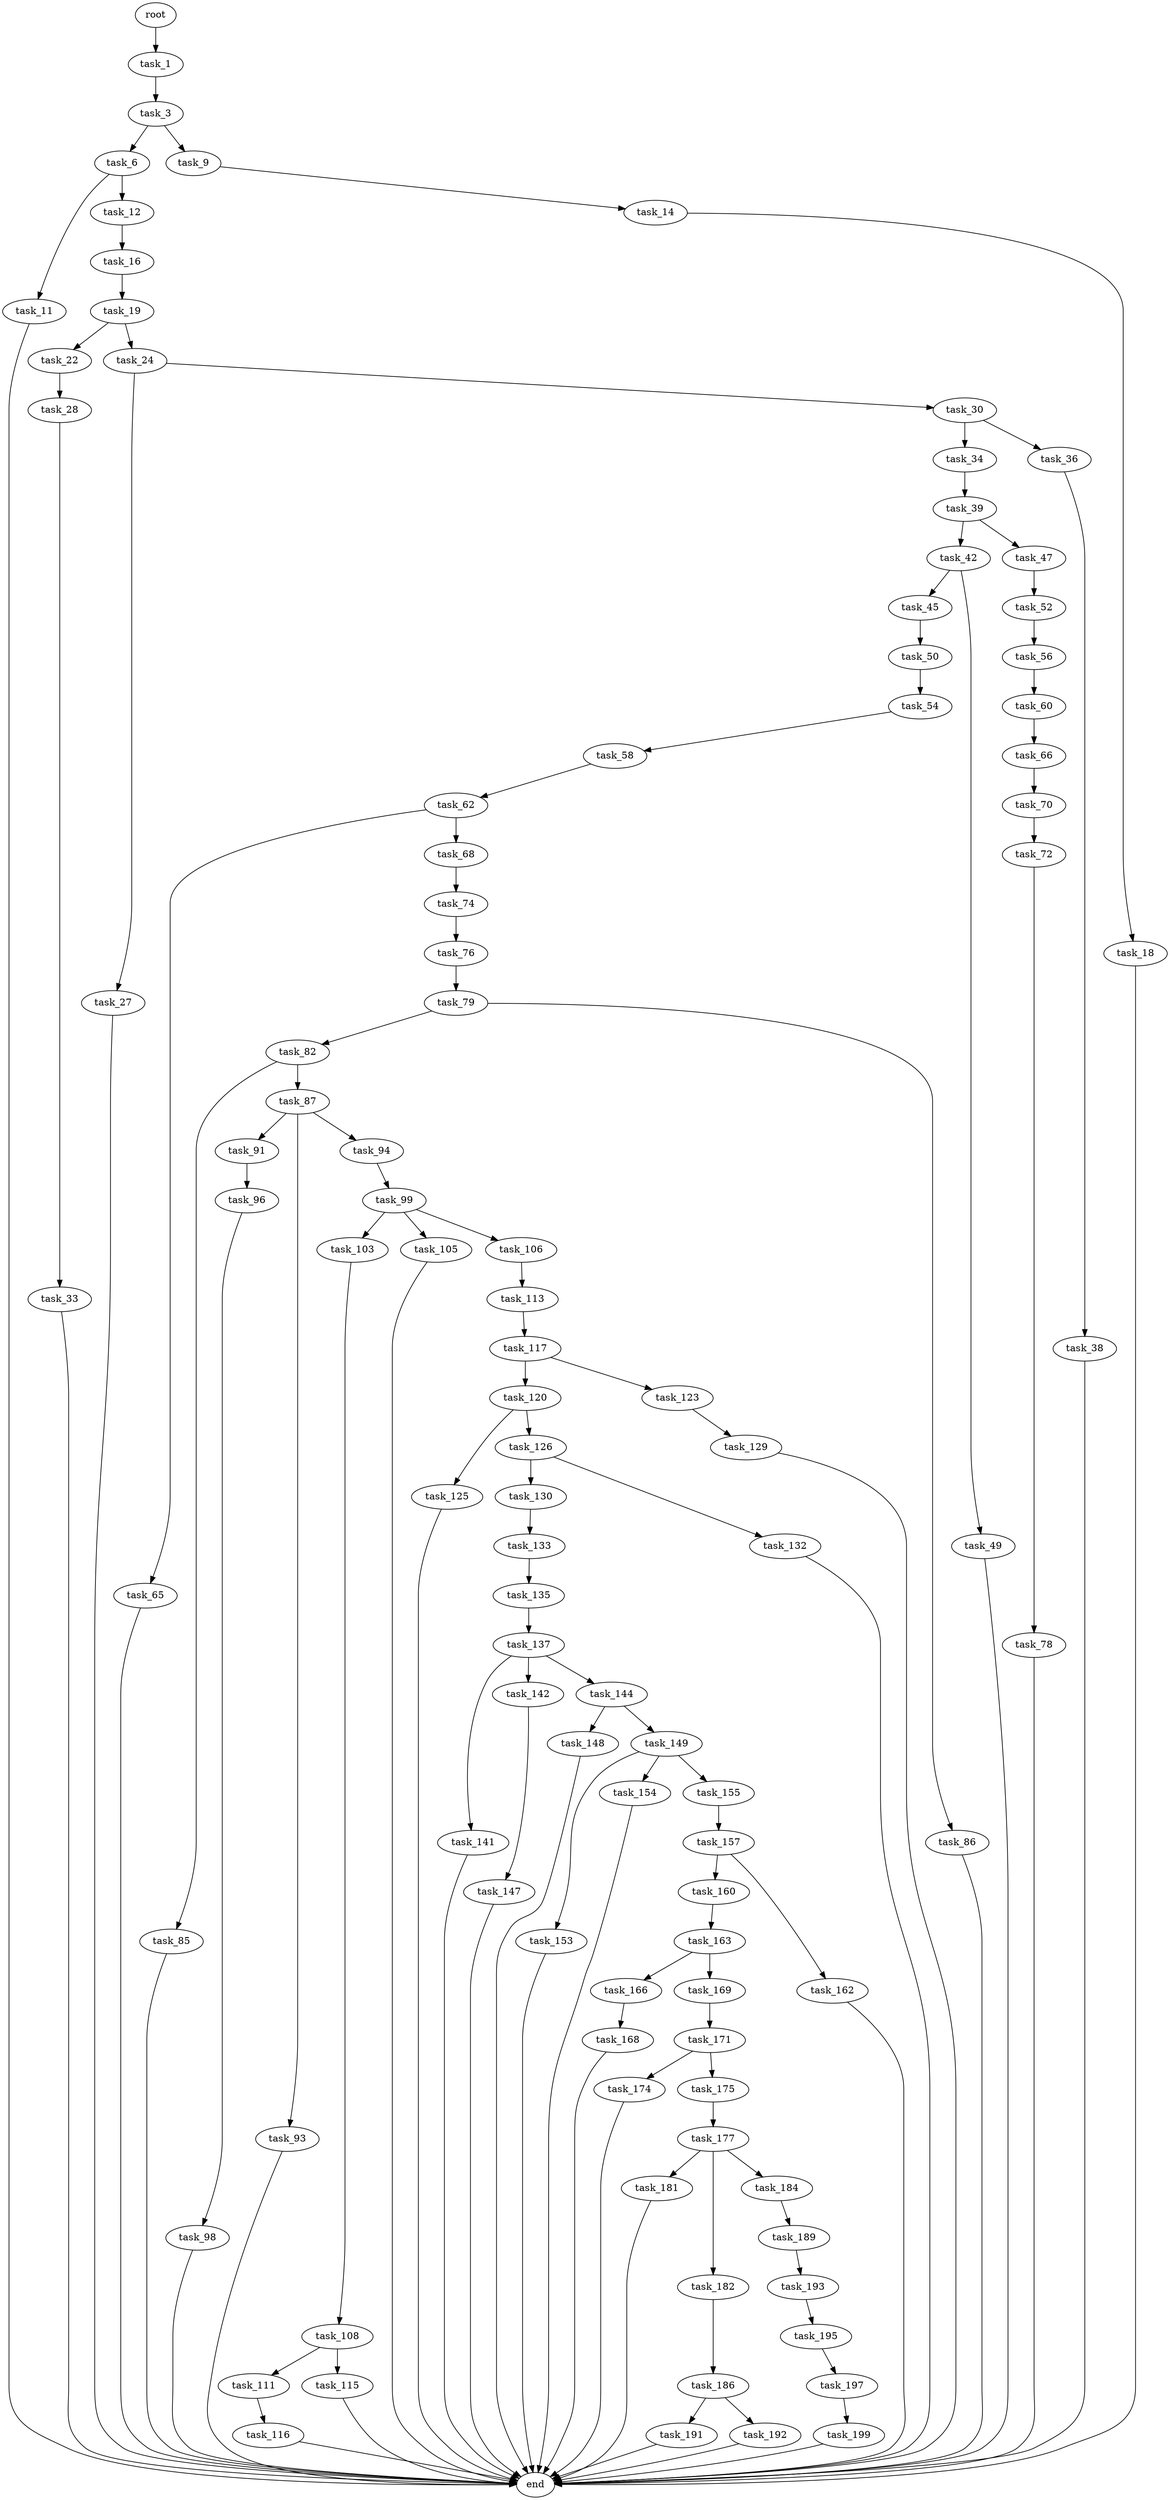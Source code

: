 digraph G {
  root [size="0.000000"];
  task_1 [size="1426012619235.000000"];
  task_3 [size="43357817181.000000"];
  task_6 [size="10279529040.000000"];
  task_9 [size="549755813888.000000"];
  task_11 [size="549755813888.000000"];
  task_12 [size="1073741824000.000000"];
  task_14 [size="12434448448.000000"];
  end [size="0.000000"];
  task_16 [size="1898881678.000000"];
  task_18 [size="108530490619.000000"];
  task_19 [size="308428144391.000000"];
  task_22 [size="134217728000.000000"];
  task_24 [size="222633093546.000000"];
  task_28 [size="28991029248.000000"];
  task_27 [size="12035976186.000000"];
  task_30 [size="132926238504.000000"];
  task_33 [size="28991029248.000000"];
  task_34 [size="68719476736.000000"];
  task_36 [size="6070905222.000000"];
  task_39 [size="6790982328.000000"];
  task_38 [size="231928233984.000000"];
  task_42 [size="236853263130.000000"];
  task_47 [size="368293445632.000000"];
  task_45 [size="368293445632.000000"];
  task_49 [size="588212489540.000000"];
  task_50 [size="7492632749.000000"];
  task_52 [size="19294966742.000000"];
  task_54 [size="68719476736.000000"];
  task_56 [size="77220237529.000000"];
  task_58 [size="9542685453.000000"];
  task_60 [size="425938328563.000000"];
  task_62 [size="68719476736.000000"];
  task_66 [size="875517851515.000000"];
  task_65 [size="549755813888.000000"];
  task_68 [size="2832476057.000000"];
  task_70 [size="231928233984.000000"];
  task_74 [size="73805048208.000000"];
  task_72 [size="549755813888.000000"];
  task_78 [size="133575537260.000000"];
  task_76 [size="64970170171.000000"];
  task_79 [size="430548361256.000000"];
  task_82 [size="32733573781.000000"];
  task_86 [size="140244799087.000000"];
  task_85 [size="782757789696.000000"];
  task_87 [size="287549616874.000000"];
  task_91 [size="22580330605.000000"];
  task_93 [size="7873018369.000000"];
  task_94 [size="231928233984.000000"];
  task_96 [size="782757789696.000000"];
  task_99 [size="19744194664.000000"];
  task_98 [size="549755813888.000000"];
  task_103 [size="8589934592.000000"];
  task_105 [size="8589934592.000000"];
  task_106 [size="5241924514.000000"];
  task_108 [size="368293445632.000000"];
  task_113 [size="46388971612.000000"];
  task_111 [size="782757789696.000000"];
  task_115 [size="334358953948.000000"];
  task_116 [size="368293445632.000000"];
  task_117 [size="40970374470.000000"];
  task_120 [size="134217728000.000000"];
  task_123 [size="6270993259.000000"];
  task_125 [size="134217728000.000000"];
  task_126 [size="291716688276.000000"];
  task_129 [size="1073741824000.000000"];
  task_130 [size="131301825000.000000"];
  task_132 [size="2069991926.000000"];
  task_133 [size="85351597527.000000"];
  task_135 [size="68719476736.000000"];
  task_137 [size="422512131964.000000"];
  task_141 [size="134217728000.000000"];
  task_142 [size="42218504275.000000"];
  task_144 [size="1073741824000.000000"];
  task_147 [size="134217728000.000000"];
  task_148 [size="297615316023.000000"];
  task_149 [size="5168044822.000000"];
  task_153 [size="25321463094.000000"];
  task_154 [size="134217728000.000000"];
  task_155 [size="1073741824000.000000"];
  task_157 [size="262380693952.000000"];
  task_160 [size="549755813888.000000"];
  task_162 [size="6829639919.000000"];
  task_163 [size="28991029248.000000"];
  task_166 [size="23519606038.000000"];
  task_169 [size="320967098113.000000"];
  task_168 [size="34491174276.000000"];
  task_171 [size="20254031207.000000"];
  task_174 [size="28991029248.000000"];
  task_175 [size="25687812179.000000"];
  task_177 [size="246414367097.000000"];
  task_181 [size="134217728000.000000"];
  task_182 [size="534357012291.000000"];
  task_184 [size="10711607776.000000"];
  task_186 [size="231928233984.000000"];
  task_189 [size="1360021637777.000000"];
  task_191 [size="549755813888.000000"];
  task_192 [size="81258481104.000000"];
  task_193 [size="9748967327.000000"];
  task_195 [size="2759481898.000000"];
  task_197 [size="56663680356.000000"];
  task_199 [size="29664220781.000000"];

  root -> task_1 [size="1.000000"];
  task_1 -> task_3 [size="838860800.000000"];
  task_3 -> task_6 [size="33554432.000000"];
  task_3 -> task_9 [size="33554432.000000"];
  task_6 -> task_11 [size="536870912.000000"];
  task_6 -> task_12 [size="536870912.000000"];
  task_9 -> task_14 [size="536870912.000000"];
  task_11 -> end [size="1.000000"];
  task_12 -> task_16 [size="838860800.000000"];
  task_14 -> task_18 [size="209715200.000000"];
  task_16 -> task_19 [size="134217728.000000"];
  task_18 -> end [size="1.000000"];
  task_19 -> task_22 [size="838860800.000000"];
  task_19 -> task_24 [size="838860800.000000"];
  task_22 -> task_28 [size="209715200.000000"];
  task_24 -> task_27 [size="209715200.000000"];
  task_24 -> task_30 [size="209715200.000000"];
  task_28 -> task_33 [size="75497472.000000"];
  task_27 -> end [size="1.000000"];
  task_30 -> task_34 [size="134217728.000000"];
  task_30 -> task_36 [size="134217728.000000"];
  task_33 -> end [size="1.000000"];
  task_34 -> task_39 [size="134217728.000000"];
  task_36 -> task_38 [size="411041792.000000"];
  task_39 -> task_42 [size="301989888.000000"];
  task_39 -> task_47 [size="301989888.000000"];
  task_38 -> end [size="1.000000"];
  task_42 -> task_45 [size="679477248.000000"];
  task_42 -> task_49 [size="679477248.000000"];
  task_47 -> task_52 [size="411041792.000000"];
  task_45 -> task_50 [size="411041792.000000"];
  task_49 -> end [size="1.000000"];
  task_50 -> task_54 [size="33554432.000000"];
  task_52 -> task_56 [size="411041792.000000"];
  task_54 -> task_58 [size="134217728.000000"];
  task_56 -> task_60 [size="75497472.000000"];
  task_58 -> task_62 [size="838860800.000000"];
  task_60 -> task_66 [size="679477248.000000"];
  task_62 -> task_65 [size="134217728.000000"];
  task_62 -> task_68 [size="134217728.000000"];
  task_66 -> task_70 [size="838860800.000000"];
  task_65 -> end [size="1.000000"];
  task_68 -> task_74 [size="301989888.000000"];
  task_70 -> task_72 [size="301989888.000000"];
  task_74 -> task_76 [size="134217728.000000"];
  task_72 -> task_78 [size="536870912.000000"];
  task_78 -> end [size="1.000000"];
  task_76 -> task_79 [size="75497472.000000"];
  task_79 -> task_82 [size="536870912.000000"];
  task_79 -> task_86 [size="536870912.000000"];
  task_82 -> task_85 [size="838860800.000000"];
  task_82 -> task_87 [size="838860800.000000"];
  task_86 -> end [size="1.000000"];
  task_85 -> end [size="1.000000"];
  task_87 -> task_91 [size="301989888.000000"];
  task_87 -> task_93 [size="301989888.000000"];
  task_87 -> task_94 [size="301989888.000000"];
  task_91 -> task_96 [size="33554432.000000"];
  task_93 -> end [size="1.000000"];
  task_94 -> task_99 [size="301989888.000000"];
  task_96 -> task_98 [size="679477248.000000"];
  task_99 -> task_103 [size="75497472.000000"];
  task_99 -> task_105 [size="75497472.000000"];
  task_99 -> task_106 [size="75497472.000000"];
  task_98 -> end [size="1.000000"];
  task_103 -> task_108 [size="33554432.000000"];
  task_105 -> end [size="1.000000"];
  task_106 -> task_113 [size="134217728.000000"];
  task_108 -> task_111 [size="411041792.000000"];
  task_108 -> task_115 [size="411041792.000000"];
  task_113 -> task_117 [size="838860800.000000"];
  task_111 -> task_116 [size="679477248.000000"];
  task_115 -> end [size="1.000000"];
  task_116 -> end [size="1.000000"];
  task_117 -> task_120 [size="33554432.000000"];
  task_117 -> task_123 [size="33554432.000000"];
  task_120 -> task_125 [size="209715200.000000"];
  task_120 -> task_126 [size="209715200.000000"];
  task_123 -> task_129 [size="209715200.000000"];
  task_125 -> end [size="1.000000"];
  task_126 -> task_130 [size="536870912.000000"];
  task_126 -> task_132 [size="536870912.000000"];
  task_129 -> end [size="1.000000"];
  task_130 -> task_133 [size="134217728.000000"];
  task_132 -> end [size="1.000000"];
  task_133 -> task_135 [size="209715200.000000"];
  task_135 -> task_137 [size="134217728.000000"];
  task_137 -> task_141 [size="536870912.000000"];
  task_137 -> task_142 [size="536870912.000000"];
  task_137 -> task_144 [size="536870912.000000"];
  task_141 -> end [size="1.000000"];
  task_142 -> task_147 [size="679477248.000000"];
  task_144 -> task_148 [size="838860800.000000"];
  task_144 -> task_149 [size="838860800.000000"];
  task_147 -> end [size="1.000000"];
  task_148 -> end [size="1.000000"];
  task_149 -> task_153 [size="209715200.000000"];
  task_149 -> task_154 [size="209715200.000000"];
  task_149 -> task_155 [size="209715200.000000"];
  task_153 -> end [size="1.000000"];
  task_154 -> end [size="1.000000"];
  task_155 -> task_157 [size="838860800.000000"];
  task_157 -> task_160 [size="536870912.000000"];
  task_157 -> task_162 [size="536870912.000000"];
  task_160 -> task_163 [size="536870912.000000"];
  task_162 -> end [size="1.000000"];
  task_163 -> task_166 [size="75497472.000000"];
  task_163 -> task_169 [size="75497472.000000"];
  task_166 -> task_168 [size="838860800.000000"];
  task_169 -> task_171 [size="679477248.000000"];
  task_168 -> end [size="1.000000"];
  task_171 -> task_174 [size="33554432.000000"];
  task_171 -> task_175 [size="33554432.000000"];
  task_174 -> end [size="1.000000"];
  task_175 -> task_177 [size="679477248.000000"];
  task_177 -> task_181 [size="679477248.000000"];
  task_177 -> task_182 [size="679477248.000000"];
  task_177 -> task_184 [size="679477248.000000"];
  task_181 -> end [size="1.000000"];
  task_182 -> task_186 [size="411041792.000000"];
  task_184 -> task_189 [size="209715200.000000"];
  task_186 -> task_191 [size="301989888.000000"];
  task_186 -> task_192 [size="301989888.000000"];
  task_189 -> task_193 [size="838860800.000000"];
  task_191 -> end [size="1.000000"];
  task_192 -> end [size="1.000000"];
  task_193 -> task_195 [size="209715200.000000"];
  task_195 -> task_197 [size="134217728.000000"];
  task_197 -> task_199 [size="134217728.000000"];
  task_199 -> end [size="1.000000"];
}
